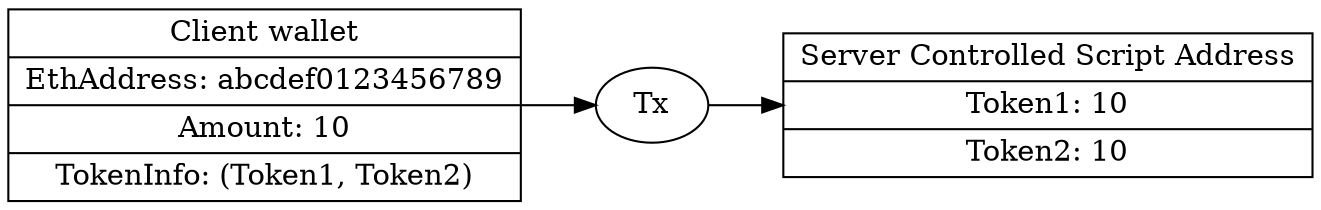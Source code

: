 digraph Deposit {
  rankdir = LR;

  wallet_in
    [ shape=record
    , label=
        "{{ Client wallet
          | EthAddress: abcdef0123456789
          | Amount: 10
          | TokenInfo: (Token1, Token2)
         }}"
    ];

  wallet_out
    [ shape=record
    , label=
        "{{ Server Controlled Script Address
          | Token1: 10
          | Token2: 10
         }}"
    ];

  tx [label="Tx"];

  wallet_in -> tx;
  tx -> wallet_out;
}
